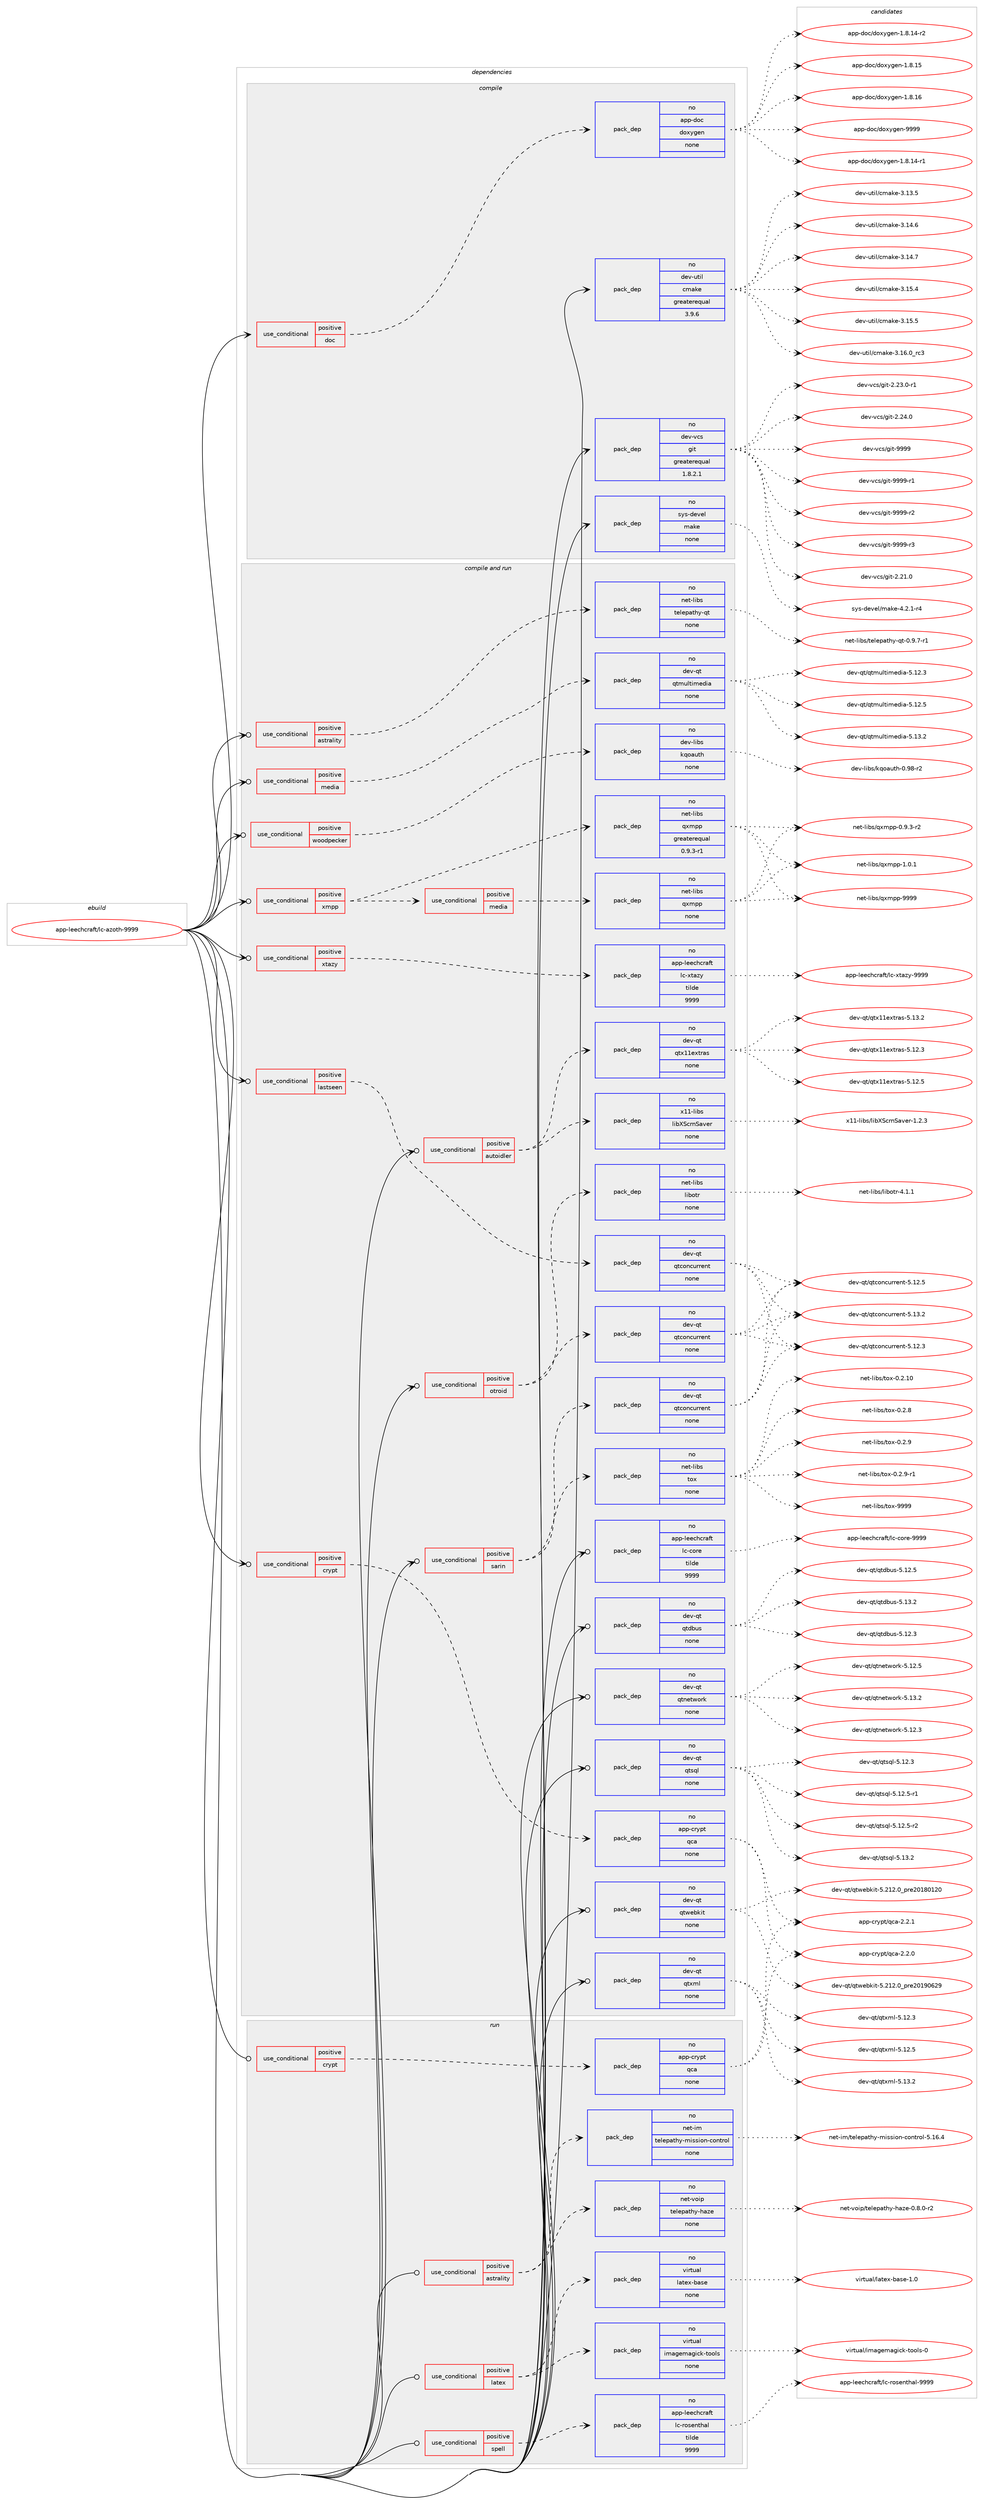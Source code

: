 digraph prolog {

# *************
# Graph options
# *************

newrank=true;
concentrate=true;
compound=true;
graph [rankdir=LR,fontname=Helvetica,fontsize=10,ranksep=1.5];#, ranksep=2.5, nodesep=0.2];
edge  [arrowhead=vee];
node  [fontname=Helvetica,fontsize=10];

# **********
# The ebuild
# **********

subgraph cluster_leftcol {
color=gray;
rank=same;
label=<<i>ebuild</i>>;
id [label="app-leechcraft/lc-azoth-9999", color=red, width=4, href="../app-leechcraft/lc-azoth-9999.svg"];
}

# ****************
# The dependencies
# ****************

subgraph cluster_midcol {
color=gray;
label=<<i>dependencies</i>>;
subgraph cluster_compile {
fillcolor="#eeeeee";
style=filled;
label=<<i>compile</i>>;
subgraph cond118592 {
dependency496349 [label=<<TABLE BORDER="0" CELLBORDER="1" CELLSPACING="0" CELLPADDING="4"><TR><TD ROWSPAN="3" CELLPADDING="10">use_conditional</TD></TR><TR><TD>positive</TD></TR><TR><TD>doc</TD></TR></TABLE>>, shape=none, color=red];
subgraph pack368784 {
dependency496350 [label=<<TABLE BORDER="0" CELLBORDER="1" CELLSPACING="0" CELLPADDING="4" WIDTH="220"><TR><TD ROWSPAN="6" CELLPADDING="30">pack_dep</TD></TR><TR><TD WIDTH="110">no</TD></TR><TR><TD>app-doc</TD></TR><TR><TD>doxygen</TD></TR><TR><TD>none</TD></TR><TR><TD></TD></TR></TABLE>>, shape=none, color=blue];
}
dependency496349:e -> dependency496350:w [weight=20,style="dashed",arrowhead="vee"];
}
id:e -> dependency496349:w [weight=20,style="solid",arrowhead="vee"];
subgraph pack368785 {
dependency496351 [label=<<TABLE BORDER="0" CELLBORDER="1" CELLSPACING="0" CELLPADDING="4" WIDTH="220"><TR><TD ROWSPAN="6" CELLPADDING="30">pack_dep</TD></TR><TR><TD WIDTH="110">no</TD></TR><TR><TD>dev-util</TD></TR><TR><TD>cmake</TD></TR><TR><TD>greaterequal</TD></TR><TR><TD>3.9.6</TD></TR></TABLE>>, shape=none, color=blue];
}
id:e -> dependency496351:w [weight=20,style="solid",arrowhead="vee"];
subgraph pack368786 {
dependency496352 [label=<<TABLE BORDER="0" CELLBORDER="1" CELLSPACING="0" CELLPADDING="4" WIDTH="220"><TR><TD ROWSPAN="6" CELLPADDING="30">pack_dep</TD></TR><TR><TD WIDTH="110">no</TD></TR><TR><TD>dev-vcs</TD></TR><TR><TD>git</TD></TR><TR><TD>greaterequal</TD></TR><TR><TD>1.8.2.1</TD></TR></TABLE>>, shape=none, color=blue];
}
id:e -> dependency496352:w [weight=20,style="solid",arrowhead="vee"];
subgraph pack368787 {
dependency496353 [label=<<TABLE BORDER="0" CELLBORDER="1" CELLSPACING="0" CELLPADDING="4" WIDTH="220"><TR><TD ROWSPAN="6" CELLPADDING="30">pack_dep</TD></TR><TR><TD WIDTH="110">no</TD></TR><TR><TD>sys-devel</TD></TR><TR><TD>make</TD></TR><TR><TD>none</TD></TR><TR><TD></TD></TR></TABLE>>, shape=none, color=blue];
}
id:e -> dependency496353:w [weight=20,style="solid",arrowhead="vee"];
}
subgraph cluster_compileandrun {
fillcolor="#eeeeee";
style=filled;
label=<<i>compile and run</i>>;
subgraph cond118593 {
dependency496354 [label=<<TABLE BORDER="0" CELLBORDER="1" CELLSPACING="0" CELLPADDING="4"><TR><TD ROWSPAN="3" CELLPADDING="10">use_conditional</TD></TR><TR><TD>positive</TD></TR><TR><TD>astrality</TD></TR></TABLE>>, shape=none, color=red];
subgraph pack368788 {
dependency496355 [label=<<TABLE BORDER="0" CELLBORDER="1" CELLSPACING="0" CELLPADDING="4" WIDTH="220"><TR><TD ROWSPAN="6" CELLPADDING="30">pack_dep</TD></TR><TR><TD WIDTH="110">no</TD></TR><TR><TD>net-libs</TD></TR><TR><TD>telepathy-qt</TD></TR><TR><TD>none</TD></TR><TR><TD></TD></TR></TABLE>>, shape=none, color=blue];
}
dependency496354:e -> dependency496355:w [weight=20,style="dashed",arrowhead="vee"];
}
id:e -> dependency496354:w [weight=20,style="solid",arrowhead="odotvee"];
subgraph cond118594 {
dependency496356 [label=<<TABLE BORDER="0" CELLBORDER="1" CELLSPACING="0" CELLPADDING="4"><TR><TD ROWSPAN="3" CELLPADDING="10">use_conditional</TD></TR><TR><TD>positive</TD></TR><TR><TD>autoidler</TD></TR></TABLE>>, shape=none, color=red];
subgraph pack368789 {
dependency496357 [label=<<TABLE BORDER="0" CELLBORDER="1" CELLSPACING="0" CELLPADDING="4" WIDTH="220"><TR><TD ROWSPAN="6" CELLPADDING="30">pack_dep</TD></TR><TR><TD WIDTH="110">no</TD></TR><TR><TD>dev-qt</TD></TR><TR><TD>qtx11extras</TD></TR><TR><TD>none</TD></TR><TR><TD></TD></TR></TABLE>>, shape=none, color=blue];
}
dependency496356:e -> dependency496357:w [weight=20,style="dashed",arrowhead="vee"];
subgraph pack368790 {
dependency496358 [label=<<TABLE BORDER="0" CELLBORDER="1" CELLSPACING="0" CELLPADDING="4" WIDTH="220"><TR><TD ROWSPAN="6" CELLPADDING="30">pack_dep</TD></TR><TR><TD WIDTH="110">no</TD></TR><TR><TD>x11-libs</TD></TR><TR><TD>libXScrnSaver</TD></TR><TR><TD>none</TD></TR><TR><TD></TD></TR></TABLE>>, shape=none, color=blue];
}
dependency496356:e -> dependency496358:w [weight=20,style="dashed",arrowhead="vee"];
}
id:e -> dependency496356:w [weight=20,style="solid",arrowhead="odotvee"];
subgraph cond118595 {
dependency496359 [label=<<TABLE BORDER="0" CELLBORDER="1" CELLSPACING="0" CELLPADDING="4"><TR><TD ROWSPAN="3" CELLPADDING="10">use_conditional</TD></TR><TR><TD>positive</TD></TR><TR><TD>crypt</TD></TR></TABLE>>, shape=none, color=red];
subgraph pack368791 {
dependency496360 [label=<<TABLE BORDER="0" CELLBORDER="1" CELLSPACING="0" CELLPADDING="4" WIDTH="220"><TR><TD ROWSPAN="6" CELLPADDING="30">pack_dep</TD></TR><TR><TD WIDTH="110">no</TD></TR><TR><TD>app-crypt</TD></TR><TR><TD>qca</TD></TR><TR><TD>none</TD></TR><TR><TD></TD></TR></TABLE>>, shape=none, color=blue];
}
dependency496359:e -> dependency496360:w [weight=20,style="dashed",arrowhead="vee"];
}
id:e -> dependency496359:w [weight=20,style="solid",arrowhead="odotvee"];
subgraph cond118596 {
dependency496361 [label=<<TABLE BORDER="0" CELLBORDER="1" CELLSPACING="0" CELLPADDING="4"><TR><TD ROWSPAN="3" CELLPADDING="10">use_conditional</TD></TR><TR><TD>positive</TD></TR><TR><TD>lastseen</TD></TR></TABLE>>, shape=none, color=red];
subgraph pack368792 {
dependency496362 [label=<<TABLE BORDER="0" CELLBORDER="1" CELLSPACING="0" CELLPADDING="4" WIDTH="220"><TR><TD ROWSPAN="6" CELLPADDING="30">pack_dep</TD></TR><TR><TD WIDTH="110">no</TD></TR><TR><TD>dev-qt</TD></TR><TR><TD>qtconcurrent</TD></TR><TR><TD>none</TD></TR><TR><TD></TD></TR></TABLE>>, shape=none, color=blue];
}
dependency496361:e -> dependency496362:w [weight=20,style="dashed",arrowhead="vee"];
}
id:e -> dependency496361:w [weight=20,style="solid",arrowhead="odotvee"];
subgraph cond118597 {
dependency496363 [label=<<TABLE BORDER="0" CELLBORDER="1" CELLSPACING="0" CELLPADDING="4"><TR><TD ROWSPAN="3" CELLPADDING="10">use_conditional</TD></TR><TR><TD>positive</TD></TR><TR><TD>media</TD></TR></TABLE>>, shape=none, color=red];
subgraph pack368793 {
dependency496364 [label=<<TABLE BORDER="0" CELLBORDER="1" CELLSPACING="0" CELLPADDING="4" WIDTH="220"><TR><TD ROWSPAN="6" CELLPADDING="30">pack_dep</TD></TR><TR><TD WIDTH="110">no</TD></TR><TR><TD>dev-qt</TD></TR><TR><TD>qtmultimedia</TD></TR><TR><TD>none</TD></TR><TR><TD></TD></TR></TABLE>>, shape=none, color=blue];
}
dependency496363:e -> dependency496364:w [weight=20,style="dashed",arrowhead="vee"];
}
id:e -> dependency496363:w [weight=20,style="solid",arrowhead="odotvee"];
subgraph cond118598 {
dependency496365 [label=<<TABLE BORDER="0" CELLBORDER="1" CELLSPACING="0" CELLPADDING="4"><TR><TD ROWSPAN="3" CELLPADDING="10">use_conditional</TD></TR><TR><TD>positive</TD></TR><TR><TD>otroid</TD></TR></TABLE>>, shape=none, color=red];
subgraph pack368794 {
dependency496366 [label=<<TABLE BORDER="0" CELLBORDER="1" CELLSPACING="0" CELLPADDING="4" WIDTH="220"><TR><TD ROWSPAN="6" CELLPADDING="30">pack_dep</TD></TR><TR><TD WIDTH="110">no</TD></TR><TR><TD>dev-qt</TD></TR><TR><TD>qtconcurrent</TD></TR><TR><TD>none</TD></TR><TR><TD></TD></TR></TABLE>>, shape=none, color=blue];
}
dependency496365:e -> dependency496366:w [weight=20,style="dashed",arrowhead="vee"];
subgraph pack368795 {
dependency496367 [label=<<TABLE BORDER="0" CELLBORDER="1" CELLSPACING="0" CELLPADDING="4" WIDTH="220"><TR><TD ROWSPAN="6" CELLPADDING="30">pack_dep</TD></TR><TR><TD WIDTH="110">no</TD></TR><TR><TD>net-libs</TD></TR><TR><TD>libotr</TD></TR><TR><TD>none</TD></TR><TR><TD></TD></TR></TABLE>>, shape=none, color=blue];
}
dependency496365:e -> dependency496367:w [weight=20,style="dashed",arrowhead="vee"];
}
id:e -> dependency496365:w [weight=20,style="solid",arrowhead="odotvee"];
subgraph cond118599 {
dependency496368 [label=<<TABLE BORDER="0" CELLBORDER="1" CELLSPACING="0" CELLPADDING="4"><TR><TD ROWSPAN="3" CELLPADDING="10">use_conditional</TD></TR><TR><TD>positive</TD></TR><TR><TD>sarin</TD></TR></TABLE>>, shape=none, color=red];
subgraph pack368796 {
dependency496369 [label=<<TABLE BORDER="0" CELLBORDER="1" CELLSPACING="0" CELLPADDING="4" WIDTH="220"><TR><TD ROWSPAN="6" CELLPADDING="30">pack_dep</TD></TR><TR><TD WIDTH="110">no</TD></TR><TR><TD>dev-qt</TD></TR><TR><TD>qtconcurrent</TD></TR><TR><TD>none</TD></TR><TR><TD></TD></TR></TABLE>>, shape=none, color=blue];
}
dependency496368:e -> dependency496369:w [weight=20,style="dashed",arrowhead="vee"];
subgraph pack368797 {
dependency496370 [label=<<TABLE BORDER="0" CELLBORDER="1" CELLSPACING="0" CELLPADDING="4" WIDTH="220"><TR><TD ROWSPAN="6" CELLPADDING="30">pack_dep</TD></TR><TR><TD WIDTH="110">no</TD></TR><TR><TD>net-libs</TD></TR><TR><TD>tox</TD></TR><TR><TD>none</TD></TR><TR><TD></TD></TR></TABLE>>, shape=none, color=blue];
}
dependency496368:e -> dependency496370:w [weight=20,style="dashed",arrowhead="vee"];
}
id:e -> dependency496368:w [weight=20,style="solid",arrowhead="odotvee"];
subgraph cond118600 {
dependency496371 [label=<<TABLE BORDER="0" CELLBORDER="1" CELLSPACING="0" CELLPADDING="4"><TR><TD ROWSPAN="3" CELLPADDING="10">use_conditional</TD></TR><TR><TD>positive</TD></TR><TR><TD>woodpecker</TD></TR></TABLE>>, shape=none, color=red];
subgraph pack368798 {
dependency496372 [label=<<TABLE BORDER="0" CELLBORDER="1" CELLSPACING="0" CELLPADDING="4" WIDTH="220"><TR><TD ROWSPAN="6" CELLPADDING="30">pack_dep</TD></TR><TR><TD WIDTH="110">no</TD></TR><TR><TD>dev-libs</TD></TR><TR><TD>kqoauth</TD></TR><TR><TD>none</TD></TR><TR><TD></TD></TR></TABLE>>, shape=none, color=blue];
}
dependency496371:e -> dependency496372:w [weight=20,style="dashed",arrowhead="vee"];
}
id:e -> dependency496371:w [weight=20,style="solid",arrowhead="odotvee"];
subgraph cond118601 {
dependency496373 [label=<<TABLE BORDER="0" CELLBORDER="1" CELLSPACING="0" CELLPADDING="4"><TR><TD ROWSPAN="3" CELLPADDING="10">use_conditional</TD></TR><TR><TD>positive</TD></TR><TR><TD>xmpp</TD></TR></TABLE>>, shape=none, color=red];
subgraph pack368799 {
dependency496374 [label=<<TABLE BORDER="0" CELLBORDER="1" CELLSPACING="0" CELLPADDING="4" WIDTH="220"><TR><TD ROWSPAN="6" CELLPADDING="30">pack_dep</TD></TR><TR><TD WIDTH="110">no</TD></TR><TR><TD>net-libs</TD></TR><TR><TD>qxmpp</TD></TR><TR><TD>greaterequal</TD></TR><TR><TD>0.9.3-r1</TD></TR></TABLE>>, shape=none, color=blue];
}
dependency496373:e -> dependency496374:w [weight=20,style="dashed",arrowhead="vee"];
subgraph cond118602 {
dependency496375 [label=<<TABLE BORDER="0" CELLBORDER="1" CELLSPACING="0" CELLPADDING="4"><TR><TD ROWSPAN="3" CELLPADDING="10">use_conditional</TD></TR><TR><TD>positive</TD></TR><TR><TD>media</TD></TR></TABLE>>, shape=none, color=red];
subgraph pack368800 {
dependency496376 [label=<<TABLE BORDER="0" CELLBORDER="1" CELLSPACING="0" CELLPADDING="4" WIDTH="220"><TR><TD ROWSPAN="6" CELLPADDING="30">pack_dep</TD></TR><TR><TD WIDTH="110">no</TD></TR><TR><TD>net-libs</TD></TR><TR><TD>qxmpp</TD></TR><TR><TD>none</TD></TR><TR><TD></TD></TR></TABLE>>, shape=none, color=blue];
}
dependency496375:e -> dependency496376:w [weight=20,style="dashed",arrowhead="vee"];
}
dependency496373:e -> dependency496375:w [weight=20,style="dashed",arrowhead="vee"];
}
id:e -> dependency496373:w [weight=20,style="solid",arrowhead="odotvee"];
subgraph cond118603 {
dependency496377 [label=<<TABLE BORDER="0" CELLBORDER="1" CELLSPACING="0" CELLPADDING="4"><TR><TD ROWSPAN="3" CELLPADDING="10">use_conditional</TD></TR><TR><TD>positive</TD></TR><TR><TD>xtazy</TD></TR></TABLE>>, shape=none, color=red];
subgraph pack368801 {
dependency496378 [label=<<TABLE BORDER="0" CELLBORDER="1" CELLSPACING="0" CELLPADDING="4" WIDTH="220"><TR><TD ROWSPAN="6" CELLPADDING="30">pack_dep</TD></TR><TR><TD WIDTH="110">no</TD></TR><TR><TD>app-leechcraft</TD></TR><TR><TD>lc-xtazy</TD></TR><TR><TD>tilde</TD></TR><TR><TD>9999</TD></TR></TABLE>>, shape=none, color=blue];
}
dependency496377:e -> dependency496378:w [weight=20,style="dashed",arrowhead="vee"];
}
id:e -> dependency496377:w [weight=20,style="solid",arrowhead="odotvee"];
subgraph pack368802 {
dependency496379 [label=<<TABLE BORDER="0" CELLBORDER="1" CELLSPACING="0" CELLPADDING="4" WIDTH="220"><TR><TD ROWSPAN="6" CELLPADDING="30">pack_dep</TD></TR><TR><TD WIDTH="110">no</TD></TR><TR><TD>app-leechcraft</TD></TR><TR><TD>lc-core</TD></TR><TR><TD>tilde</TD></TR><TR><TD>9999</TD></TR></TABLE>>, shape=none, color=blue];
}
id:e -> dependency496379:w [weight=20,style="solid",arrowhead="odotvee"];
subgraph pack368803 {
dependency496380 [label=<<TABLE BORDER="0" CELLBORDER="1" CELLSPACING="0" CELLPADDING="4" WIDTH="220"><TR><TD ROWSPAN="6" CELLPADDING="30">pack_dep</TD></TR><TR><TD WIDTH="110">no</TD></TR><TR><TD>dev-qt</TD></TR><TR><TD>qtdbus</TD></TR><TR><TD>none</TD></TR><TR><TD></TD></TR></TABLE>>, shape=none, color=blue];
}
id:e -> dependency496380:w [weight=20,style="solid",arrowhead="odotvee"];
subgraph pack368804 {
dependency496381 [label=<<TABLE BORDER="0" CELLBORDER="1" CELLSPACING="0" CELLPADDING="4" WIDTH="220"><TR><TD ROWSPAN="6" CELLPADDING="30">pack_dep</TD></TR><TR><TD WIDTH="110">no</TD></TR><TR><TD>dev-qt</TD></TR><TR><TD>qtnetwork</TD></TR><TR><TD>none</TD></TR><TR><TD></TD></TR></TABLE>>, shape=none, color=blue];
}
id:e -> dependency496381:w [weight=20,style="solid",arrowhead="odotvee"];
subgraph pack368805 {
dependency496382 [label=<<TABLE BORDER="0" CELLBORDER="1" CELLSPACING="0" CELLPADDING="4" WIDTH="220"><TR><TD ROWSPAN="6" CELLPADDING="30">pack_dep</TD></TR><TR><TD WIDTH="110">no</TD></TR><TR><TD>dev-qt</TD></TR><TR><TD>qtsql</TD></TR><TR><TD>none</TD></TR><TR><TD></TD></TR></TABLE>>, shape=none, color=blue];
}
id:e -> dependency496382:w [weight=20,style="solid",arrowhead="odotvee"];
subgraph pack368806 {
dependency496383 [label=<<TABLE BORDER="0" CELLBORDER="1" CELLSPACING="0" CELLPADDING="4" WIDTH="220"><TR><TD ROWSPAN="6" CELLPADDING="30">pack_dep</TD></TR><TR><TD WIDTH="110">no</TD></TR><TR><TD>dev-qt</TD></TR><TR><TD>qtwebkit</TD></TR><TR><TD>none</TD></TR><TR><TD></TD></TR></TABLE>>, shape=none, color=blue];
}
id:e -> dependency496383:w [weight=20,style="solid",arrowhead="odotvee"];
subgraph pack368807 {
dependency496384 [label=<<TABLE BORDER="0" CELLBORDER="1" CELLSPACING="0" CELLPADDING="4" WIDTH="220"><TR><TD ROWSPAN="6" CELLPADDING="30">pack_dep</TD></TR><TR><TD WIDTH="110">no</TD></TR><TR><TD>dev-qt</TD></TR><TR><TD>qtxml</TD></TR><TR><TD>none</TD></TR><TR><TD></TD></TR></TABLE>>, shape=none, color=blue];
}
id:e -> dependency496384:w [weight=20,style="solid",arrowhead="odotvee"];
}
subgraph cluster_run {
fillcolor="#eeeeee";
style=filled;
label=<<i>run</i>>;
subgraph cond118604 {
dependency496385 [label=<<TABLE BORDER="0" CELLBORDER="1" CELLSPACING="0" CELLPADDING="4"><TR><TD ROWSPAN="3" CELLPADDING="10">use_conditional</TD></TR><TR><TD>positive</TD></TR><TR><TD>astrality</TD></TR></TABLE>>, shape=none, color=red];
subgraph pack368808 {
dependency496386 [label=<<TABLE BORDER="0" CELLBORDER="1" CELLSPACING="0" CELLPADDING="4" WIDTH="220"><TR><TD ROWSPAN="6" CELLPADDING="30">pack_dep</TD></TR><TR><TD WIDTH="110">no</TD></TR><TR><TD>net-im</TD></TR><TR><TD>telepathy-mission-control</TD></TR><TR><TD>none</TD></TR><TR><TD></TD></TR></TABLE>>, shape=none, color=blue];
}
dependency496385:e -> dependency496386:w [weight=20,style="dashed",arrowhead="vee"];
subgraph pack368809 {
dependency496387 [label=<<TABLE BORDER="0" CELLBORDER="1" CELLSPACING="0" CELLPADDING="4" WIDTH="220"><TR><TD ROWSPAN="6" CELLPADDING="30">pack_dep</TD></TR><TR><TD WIDTH="110">no</TD></TR><TR><TD>net-voip</TD></TR><TR><TD>telepathy-haze</TD></TR><TR><TD>none</TD></TR><TR><TD></TD></TR></TABLE>>, shape=none, color=blue];
}
dependency496385:e -> dependency496387:w [weight=20,style="dashed",arrowhead="vee"];
}
id:e -> dependency496385:w [weight=20,style="solid",arrowhead="odot"];
subgraph cond118605 {
dependency496388 [label=<<TABLE BORDER="0" CELLBORDER="1" CELLSPACING="0" CELLPADDING="4"><TR><TD ROWSPAN="3" CELLPADDING="10">use_conditional</TD></TR><TR><TD>positive</TD></TR><TR><TD>crypt</TD></TR></TABLE>>, shape=none, color=red];
subgraph pack368810 {
dependency496389 [label=<<TABLE BORDER="0" CELLBORDER="1" CELLSPACING="0" CELLPADDING="4" WIDTH="220"><TR><TD ROWSPAN="6" CELLPADDING="30">pack_dep</TD></TR><TR><TD WIDTH="110">no</TD></TR><TR><TD>app-crypt</TD></TR><TR><TD>qca</TD></TR><TR><TD>none</TD></TR><TR><TD></TD></TR></TABLE>>, shape=none, color=blue];
}
dependency496388:e -> dependency496389:w [weight=20,style="dashed",arrowhead="vee"];
}
id:e -> dependency496388:w [weight=20,style="solid",arrowhead="odot"];
subgraph cond118606 {
dependency496390 [label=<<TABLE BORDER="0" CELLBORDER="1" CELLSPACING="0" CELLPADDING="4"><TR><TD ROWSPAN="3" CELLPADDING="10">use_conditional</TD></TR><TR><TD>positive</TD></TR><TR><TD>latex</TD></TR></TABLE>>, shape=none, color=red];
subgraph pack368811 {
dependency496391 [label=<<TABLE BORDER="0" CELLBORDER="1" CELLSPACING="0" CELLPADDING="4" WIDTH="220"><TR><TD ROWSPAN="6" CELLPADDING="30">pack_dep</TD></TR><TR><TD WIDTH="110">no</TD></TR><TR><TD>virtual</TD></TR><TR><TD>imagemagick-tools</TD></TR><TR><TD>none</TD></TR><TR><TD></TD></TR></TABLE>>, shape=none, color=blue];
}
dependency496390:e -> dependency496391:w [weight=20,style="dashed",arrowhead="vee"];
subgraph pack368812 {
dependency496392 [label=<<TABLE BORDER="0" CELLBORDER="1" CELLSPACING="0" CELLPADDING="4" WIDTH="220"><TR><TD ROWSPAN="6" CELLPADDING="30">pack_dep</TD></TR><TR><TD WIDTH="110">no</TD></TR><TR><TD>virtual</TD></TR><TR><TD>latex-base</TD></TR><TR><TD>none</TD></TR><TR><TD></TD></TR></TABLE>>, shape=none, color=blue];
}
dependency496390:e -> dependency496392:w [weight=20,style="dashed",arrowhead="vee"];
}
id:e -> dependency496390:w [weight=20,style="solid",arrowhead="odot"];
subgraph cond118607 {
dependency496393 [label=<<TABLE BORDER="0" CELLBORDER="1" CELLSPACING="0" CELLPADDING="4"><TR><TD ROWSPAN="3" CELLPADDING="10">use_conditional</TD></TR><TR><TD>positive</TD></TR><TR><TD>spell</TD></TR></TABLE>>, shape=none, color=red];
subgraph pack368813 {
dependency496394 [label=<<TABLE BORDER="0" CELLBORDER="1" CELLSPACING="0" CELLPADDING="4" WIDTH="220"><TR><TD ROWSPAN="6" CELLPADDING="30">pack_dep</TD></TR><TR><TD WIDTH="110">no</TD></TR><TR><TD>app-leechcraft</TD></TR><TR><TD>lc-rosenthal</TD></TR><TR><TD>tilde</TD></TR><TR><TD>9999</TD></TR></TABLE>>, shape=none, color=blue];
}
dependency496393:e -> dependency496394:w [weight=20,style="dashed",arrowhead="vee"];
}
id:e -> dependency496393:w [weight=20,style="solid",arrowhead="odot"];
}
}

# **************
# The candidates
# **************

subgraph cluster_choices {
rank=same;
color=gray;
label=<<i>candidates</i>>;

subgraph choice368784 {
color=black;
nodesep=1;
choice97112112451001119947100111120121103101110454946564649524511449 [label="app-doc/doxygen-1.8.14-r1", color=red, width=4,href="../app-doc/doxygen-1.8.14-r1.svg"];
choice97112112451001119947100111120121103101110454946564649524511450 [label="app-doc/doxygen-1.8.14-r2", color=red, width=4,href="../app-doc/doxygen-1.8.14-r2.svg"];
choice9711211245100111994710011112012110310111045494656464953 [label="app-doc/doxygen-1.8.15", color=red, width=4,href="../app-doc/doxygen-1.8.15.svg"];
choice9711211245100111994710011112012110310111045494656464954 [label="app-doc/doxygen-1.8.16", color=red, width=4,href="../app-doc/doxygen-1.8.16.svg"];
choice971121124510011199471001111201211031011104557575757 [label="app-doc/doxygen-9999", color=red, width=4,href="../app-doc/doxygen-9999.svg"];
dependency496350:e -> choice97112112451001119947100111120121103101110454946564649524511449:w [style=dotted,weight="100"];
dependency496350:e -> choice97112112451001119947100111120121103101110454946564649524511450:w [style=dotted,weight="100"];
dependency496350:e -> choice9711211245100111994710011112012110310111045494656464953:w [style=dotted,weight="100"];
dependency496350:e -> choice9711211245100111994710011112012110310111045494656464954:w [style=dotted,weight="100"];
dependency496350:e -> choice971121124510011199471001111201211031011104557575757:w [style=dotted,weight="100"];
}
subgraph choice368785 {
color=black;
nodesep=1;
choice1001011184511711610510847991099710710145514649514653 [label="dev-util/cmake-3.13.5", color=red, width=4,href="../dev-util/cmake-3.13.5.svg"];
choice1001011184511711610510847991099710710145514649524654 [label="dev-util/cmake-3.14.6", color=red, width=4,href="../dev-util/cmake-3.14.6.svg"];
choice1001011184511711610510847991099710710145514649524655 [label="dev-util/cmake-3.14.7", color=red, width=4,href="../dev-util/cmake-3.14.7.svg"];
choice1001011184511711610510847991099710710145514649534652 [label="dev-util/cmake-3.15.4", color=red, width=4,href="../dev-util/cmake-3.15.4.svg"];
choice1001011184511711610510847991099710710145514649534653 [label="dev-util/cmake-3.15.5", color=red, width=4,href="../dev-util/cmake-3.15.5.svg"];
choice1001011184511711610510847991099710710145514649544648951149951 [label="dev-util/cmake-3.16.0_rc3", color=red, width=4,href="../dev-util/cmake-3.16.0_rc3.svg"];
dependency496351:e -> choice1001011184511711610510847991099710710145514649514653:w [style=dotted,weight="100"];
dependency496351:e -> choice1001011184511711610510847991099710710145514649524654:w [style=dotted,weight="100"];
dependency496351:e -> choice1001011184511711610510847991099710710145514649524655:w [style=dotted,weight="100"];
dependency496351:e -> choice1001011184511711610510847991099710710145514649534652:w [style=dotted,weight="100"];
dependency496351:e -> choice1001011184511711610510847991099710710145514649534653:w [style=dotted,weight="100"];
dependency496351:e -> choice1001011184511711610510847991099710710145514649544648951149951:w [style=dotted,weight="100"];
}
subgraph choice368786 {
color=black;
nodesep=1;
choice10010111845118991154710310511645504650494648 [label="dev-vcs/git-2.21.0", color=red, width=4,href="../dev-vcs/git-2.21.0.svg"];
choice100101118451189911547103105116455046505146484511449 [label="dev-vcs/git-2.23.0-r1", color=red, width=4,href="../dev-vcs/git-2.23.0-r1.svg"];
choice10010111845118991154710310511645504650524648 [label="dev-vcs/git-2.24.0", color=red, width=4,href="../dev-vcs/git-2.24.0.svg"];
choice1001011184511899115471031051164557575757 [label="dev-vcs/git-9999", color=red, width=4,href="../dev-vcs/git-9999.svg"];
choice10010111845118991154710310511645575757574511449 [label="dev-vcs/git-9999-r1", color=red, width=4,href="../dev-vcs/git-9999-r1.svg"];
choice10010111845118991154710310511645575757574511450 [label="dev-vcs/git-9999-r2", color=red, width=4,href="../dev-vcs/git-9999-r2.svg"];
choice10010111845118991154710310511645575757574511451 [label="dev-vcs/git-9999-r3", color=red, width=4,href="../dev-vcs/git-9999-r3.svg"];
dependency496352:e -> choice10010111845118991154710310511645504650494648:w [style=dotted,weight="100"];
dependency496352:e -> choice100101118451189911547103105116455046505146484511449:w [style=dotted,weight="100"];
dependency496352:e -> choice10010111845118991154710310511645504650524648:w [style=dotted,weight="100"];
dependency496352:e -> choice1001011184511899115471031051164557575757:w [style=dotted,weight="100"];
dependency496352:e -> choice10010111845118991154710310511645575757574511449:w [style=dotted,weight="100"];
dependency496352:e -> choice10010111845118991154710310511645575757574511450:w [style=dotted,weight="100"];
dependency496352:e -> choice10010111845118991154710310511645575757574511451:w [style=dotted,weight="100"];
}
subgraph choice368787 {
color=black;
nodesep=1;
choice1151211154510010111810110847109971071014552465046494511452 [label="sys-devel/make-4.2.1-r4", color=red, width=4,href="../sys-devel/make-4.2.1-r4.svg"];
dependency496353:e -> choice1151211154510010111810110847109971071014552465046494511452:w [style=dotted,weight="100"];
}
subgraph choice368788 {
color=black;
nodesep=1;
choice11010111645108105981154711610110810111297116104121451131164548465746554511449 [label="net-libs/telepathy-qt-0.9.7-r1", color=red, width=4,href="../net-libs/telepathy-qt-0.9.7-r1.svg"];
dependency496355:e -> choice11010111645108105981154711610110810111297116104121451131164548465746554511449:w [style=dotted,weight="100"];
}
subgraph choice368789 {
color=black;
nodesep=1;
choice100101118451131164711311612049491011201161149711545534649504651 [label="dev-qt/qtx11extras-5.12.3", color=red, width=4,href="../dev-qt/qtx11extras-5.12.3.svg"];
choice100101118451131164711311612049491011201161149711545534649504653 [label="dev-qt/qtx11extras-5.12.5", color=red, width=4,href="../dev-qt/qtx11extras-5.12.5.svg"];
choice100101118451131164711311612049491011201161149711545534649514650 [label="dev-qt/qtx11extras-5.13.2", color=red, width=4,href="../dev-qt/qtx11extras-5.13.2.svg"];
dependency496357:e -> choice100101118451131164711311612049491011201161149711545534649504651:w [style=dotted,weight="100"];
dependency496357:e -> choice100101118451131164711311612049491011201161149711545534649504653:w [style=dotted,weight="100"];
dependency496357:e -> choice100101118451131164711311612049491011201161149711545534649514650:w [style=dotted,weight="100"];
}
subgraph choice368790 {
color=black;
nodesep=1;
choice1204949451081059811547108105988883991141108397118101114454946504651 [label="x11-libs/libXScrnSaver-1.2.3", color=red, width=4,href="../x11-libs/libXScrnSaver-1.2.3.svg"];
dependency496358:e -> choice1204949451081059811547108105988883991141108397118101114454946504651:w [style=dotted,weight="100"];
}
subgraph choice368791 {
color=black;
nodesep=1;
choice971121124599114121112116471139997455046504648 [label="app-crypt/qca-2.2.0", color=red, width=4,href="../app-crypt/qca-2.2.0.svg"];
choice971121124599114121112116471139997455046504649 [label="app-crypt/qca-2.2.1", color=red, width=4,href="../app-crypt/qca-2.2.1.svg"];
dependency496360:e -> choice971121124599114121112116471139997455046504648:w [style=dotted,weight="100"];
dependency496360:e -> choice971121124599114121112116471139997455046504649:w [style=dotted,weight="100"];
}
subgraph choice368792 {
color=black;
nodesep=1;
choice1001011184511311647113116991111109911711411410111011645534649504651 [label="dev-qt/qtconcurrent-5.12.3", color=red, width=4,href="../dev-qt/qtconcurrent-5.12.3.svg"];
choice1001011184511311647113116991111109911711411410111011645534649504653 [label="dev-qt/qtconcurrent-5.12.5", color=red, width=4,href="../dev-qt/qtconcurrent-5.12.5.svg"];
choice1001011184511311647113116991111109911711411410111011645534649514650 [label="dev-qt/qtconcurrent-5.13.2", color=red, width=4,href="../dev-qt/qtconcurrent-5.13.2.svg"];
dependency496362:e -> choice1001011184511311647113116991111109911711411410111011645534649504651:w [style=dotted,weight="100"];
dependency496362:e -> choice1001011184511311647113116991111109911711411410111011645534649504653:w [style=dotted,weight="100"];
dependency496362:e -> choice1001011184511311647113116991111109911711411410111011645534649514650:w [style=dotted,weight="100"];
}
subgraph choice368793 {
color=black;
nodesep=1;
choice10010111845113116471131161091171081161051091011001059745534649504651 [label="dev-qt/qtmultimedia-5.12.3", color=red, width=4,href="../dev-qt/qtmultimedia-5.12.3.svg"];
choice10010111845113116471131161091171081161051091011001059745534649504653 [label="dev-qt/qtmultimedia-5.12.5", color=red, width=4,href="../dev-qt/qtmultimedia-5.12.5.svg"];
choice10010111845113116471131161091171081161051091011001059745534649514650 [label="dev-qt/qtmultimedia-5.13.2", color=red, width=4,href="../dev-qt/qtmultimedia-5.13.2.svg"];
dependency496364:e -> choice10010111845113116471131161091171081161051091011001059745534649504651:w [style=dotted,weight="100"];
dependency496364:e -> choice10010111845113116471131161091171081161051091011001059745534649504653:w [style=dotted,weight="100"];
dependency496364:e -> choice10010111845113116471131161091171081161051091011001059745534649514650:w [style=dotted,weight="100"];
}
subgraph choice368794 {
color=black;
nodesep=1;
choice1001011184511311647113116991111109911711411410111011645534649504651 [label="dev-qt/qtconcurrent-5.12.3", color=red, width=4,href="../dev-qt/qtconcurrent-5.12.3.svg"];
choice1001011184511311647113116991111109911711411410111011645534649504653 [label="dev-qt/qtconcurrent-5.12.5", color=red, width=4,href="../dev-qt/qtconcurrent-5.12.5.svg"];
choice1001011184511311647113116991111109911711411410111011645534649514650 [label="dev-qt/qtconcurrent-5.13.2", color=red, width=4,href="../dev-qt/qtconcurrent-5.13.2.svg"];
dependency496366:e -> choice1001011184511311647113116991111109911711411410111011645534649504651:w [style=dotted,weight="100"];
dependency496366:e -> choice1001011184511311647113116991111109911711411410111011645534649504653:w [style=dotted,weight="100"];
dependency496366:e -> choice1001011184511311647113116991111109911711411410111011645534649514650:w [style=dotted,weight="100"];
}
subgraph choice368795 {
color=black;
nodesep=1;
choice11010111645108105981154710810598111116114455246494649 [label="net-libs/libotr-4.1.1", color=red, width=4,href="../net-libs/libotr-4.1.1.svg"];
dependency496367:e -> choice11010111645108105981154710810598111116114455246494649:w [style=dotted,weight="100"];
}
subgraph choice368796 {
color=black;
nodesep=1;
choice1001011184511311647113116991111109911711411410111011645534649504651 [label="dev-qt/qtconcurrent-5.12.3", color=red, width=4,href="../dev-qt/qtconcurrent-5.12.3.svg"];
choice1001011184511311647113116991111109911711411410111011645534649504653 [label="dev-qt/qtconcurrent-5.12.5", color=red, width=4,href="../dev-qt/qtconcurrent-5.12.5.svg"];
choice1001011184511311647113116991111109911711411410111011645534649514650 [label="dev-qt/qtconcurrent-5.13.2", color=red, width=4,href="../dev-qt/qtconcurrent-5.13.2.svg"];
dependency496369:e -> choice1001011184511311647113116991111109911711411410111011645534649504651:w [style=dotted,weight="100"];
dependency496369:e -> choice1001011184511311647113116991111109911711411410111011645534649504653:w [style=dotted,weight="100"];
dependency496369:e -> choice1001011184511311647113116991111109911711411410111011645534649514650:w [style=dotted,weight="100"];
}
subgraph choice368797 {
color=black;
nodesep=1;
choice11010111645108105981154711611112045484650464948 [label="net-libs/tox-0.2.10", color=red, width=4,href="../net-libs/tox-0.2.10.svg"];
choice110101116451081059811547116111120454846504656 [label="net-libs/tox-0.2.8", color=red, width=4,href="../net-libs/tox-0.2.8.svg"];
choice110101116451081059811547116111120454846504657 [label="net-libs/tox-0.2.9", color=red, width=4,href="../net-libs/tox-0.2.9.svg"];
choice1101011164510810598115471161111204548465046574511449 [label="net-libs/tox-0.2.9-r1", color=red, width=4,href="../net-libs/tox-0.2.9-r1.svg"];
choice1101011164510810598115471161111204557575757 [label="net-libs/tox-9999", color=red, width=4,href="../net-libs/tox-9999.svg"];
dependency496370:e -> choice11010111645108105981154711611112045484650464948:w [style=dotted,weight="100"];
dependency496370:e -> choice110101116451081059811547116111120454846504656:w [style=dotted,weight="100"];
dependency496370:e -> choice110101116451081059811547116111120454846504657:w [style=dotted,weight="100"];
dependency496370:e -> choice1101011164510810598115471161111204548465046574511449:w [style=dotted,weight="100"];
dependency496370:e -> choice1101011164510810598115471161111204557575757:w [style=dotted,weight="100"];
}
subgraph choice368798 {
color=black;
nodesep=1;
choice1001011184510810598115471071131119711711610445484657564511450 [label="dev-libs/kqoauth-0.98-r2", color=red, width=4,href="../dev-libs/kqoauth-0.98-r2.svg"];
dependency496372:e -> choice1001011184510810598115471071131119711711610445484657564511450:w [style=dotted,weight="100"];
}
subgraph choice368799 {
color=black;
nodesep=1;
choice1101011164510810598115471131201091121124548465746514511450 [label="net-libs/qxmpp-0.9.3-r2", color=red, width=4,href="../net-libs/qxmpp-0.9.3-r2.svg"];
choice110101116451081059811547113120109112112454946484649 [label="net-libs/qxmpp-1.0.1", color=red, width=4,href="../net-libs/qxmpp-1.0.1.svg"];
choice1101011164510810598115471131201091121124557575757 [label="net-libs/qxmpp-9999", color=red, width=4,href="../net-libs/qxmpp-9999.svg"];
dependency496374:e -> choice1101011164510810598115471131201091121124548465746514511450:w [style=dotted,weight="100"];
dependency496374:e -> choice110101116451081059811547113120109112112454946484649:w [style=dotted,weight="100"];
dependency496374:e -> choice1101011164510810598115471131201091121124557575757:w [style=dotted,weight="100"];
}
subgraph choice368800 {
color=black;
nodesep=1;
choice1101011164510810598115471131201091121124548465746514511450 [label="net-libs/qxmpp-0.9.3-r2", color=red, width=4,href="../net-libs/qxmpp-0.9.3-r2.svg"];
choice110101116451081059811547113120109112112454946484649 [label="net-libs/qxmpp-1.0.1", color=red, width=4,href="../net-libs/qxmpp-1.0.1.svg"];
choice1101011164510810598115471131201091121124557575757 [label="net-libs/qxmpp-9999", color=red, width=4,href="../net-libs/qxmpp-9999.svg"];
dependency496376:e -> choice1101011164510810598115471131201091121124548465746514511450:w [style=dotted,weight="100"];
dependency496376:e -> choice110101116451081059811547113120109112112454946484649:w [style=dotted,weight="100"];
dependency496376:e -> choice1101011164510810598115471131201091121124557575757:w [style=dotted,weight="100"];
}
subgraph choice368801 {
color=black;
nodesep=1;
choice9711211245108101101991049911497102116471089945120116971221214557575757 [label="app-leechcraft/lc-xtazy-9999", color=red, width=4,href="../app-leechcraft/lc-xtazy-9999.svg"];
dependency496378:e -> choice9711211245108101101991049911497102116471089945120116971221214557575757:w [style=dotted,weight="100"];
}
subgraph choice368802 {
color=black;
nodesep=1;
choice9711211245108101101991049911497102116471089945991111141014557575757 [label="app-leechcraft/lc-core-9999", color=red, width=4,href="../app-leechcraft/lc-core-9999.svg"];
dependency496379:e -> choice9711211245108101101991049911497102116471089945991111141014557575757:w [style=dotted,weight="100"];
}
subgraph choice368803 {
color=black;
nodesep=1;
choice10010111845113116471131161009811711545534649504651 [label="dev-qt/qtdbus-5.12.3", color=red, width=4,href="../dev-qt/qtdbus-5.12.3.svg"];
choice10010111845113116471131161009811711545534649504653 [label="dev-qt/qtdbus-5.12.5", color=red, width=4,href="../dev-qt/qtdbus-5.12.5.svg"];
choice10010111845113116471131161009811711545534649514650 [label="dev-qt/qtdbus-5.13.2", color=red, width=4,href="../dev-qt/qtdbus-5.13.2.svg"];
dependency496380:e -> choice10010111845113116471131161009811711545534649504651:w [style=dotted,weight="100"];
dependency496380:e -> choice10010111845113116471131161009811711545534649504653:w [style=dotted,weight="100"];
dependency496380:e -> choice10010111845113116471131161009811711545534649514650:w [style=dotted,weight="100"];
}
subgraph choice368804 {
color=black;
nodesep=1;
choice100101118451131164711311611010111611911111410745534649504651 [label="dev-qt/qtnetwork-5.12.3", color=red, width=4,href="../dev-qt/qtnetwork-5.12.3.svg"];
choice100101118451131164711311611010111611911111410745534649504653 [label="dev-qt/qtnetwork-5.12.5", color=red, width=4,href="../dev-qt/qtnetwork-5.12.5.svg"];
choice100101118451131164711311611010111611911111410745534649514650 [label="dev-qt/qtnetwork-5.13.2", color=red, width=4,href="../dev-qt/qtnetwork-5.13.2.svg"];
dependency496381:e -> choice100101118451131164711311611010111611911111410745534649504651:w [style=dotted,weight="100"];
dependency496381:e -> choice100101118451131164711311611010111611911111410745534649504653:w [style=dotted,weight="100"];
dependency496381:e -> choice100101118451131164711311611010111611911111410745534649514650:w [style=dotted,weight="100"];
}
subgraph choice368805 {
color=black;
nodesep=1;
choice100101118451131164711311611511310845534649504651 [label="dev-qt/qtsql-5.12.3", color=red, width=4,href="../dev-qt/qtsql-5.12.3.svg"];
choice1001011184511311647113116115113108455346495046534511449 [label="dev-qt/qtsql-5.12.5-r1", color=red, width=4,href="../dev-qt/qtsql-5.12.5-r1.svg"];
choice1001011184511311647113116115113108455346495046534511450 [label="dev-qt/qtsql-5.12.5-r2", color=red, width=4,href="../dev-qt/qtsql-5.12.5-r2.svg"];
choice100101118451131164711311611511310845534649514650 [label="dev-qt/qtsql-5.13.2", color=red, width=4,href="../dev-qt/qtsql-5.13.2.svg"];
dependency496382:e -> choice100101118451131164711311611511310845534649504651:w [style=dotted,weight="100"];
dependency496382:e -> choice1001011184511311647113116115113108455346495046534511449:w [style=dotted,weight="100"];
dependency496382:e -> choice1001011184511311647113116115113108455346495046534511450:w [style=dotted,weight="100"];
dependency496382:e -> choice100101118451131164711311611511310845534649514650:w [style=dotted,weight="100"];
}
subgraph choice368806 {
color=black;
nodesep=1;
choice1001011184511311647113116119101981071051164553465049504648951121141015048495648495048 [label="dev-qt/qtwebkit-5.212.0_pre20180120", color=red, width=4,href="../dev-qt/qtwebkit-5.212.0_pre20180120.svg"];
choice1001011184511311647113116119101981071051164553465049504648951121141015048495748545057 [label="dev-qt/qtwebkit-5.212.0_pre20190629", color=red, width=4,href="../dev-qt/qtwebkit-5.212.0_pre20190629.svg"];
dependency496383:e -> choice1001011184511311647113116119101981071051164553465049504648951121141015048495648495048:w [style=dotted,weight="100"];
dependency496383:e -> choice1001011184511311647113116119101981071051164553465049504648951121141015048495748545057:w [style=dotted,weight="100"];
}
subgraph choice368807 {
color=black;
nodesep=1;
choice100101118451131164711311612010910845534649504651 [label="dev-qt/qtxml-5.12.3", color=red, width=4,href="../dev-qt/qtxml-5.12.3.svg"];
choice100101118451131164711311612010910845534649504653 [label="dev-qt/qtxml-5.12.5", color=red, width=4,href="../dev-qt/qtxml-5.12.5.svg"];
choice100101118451131164711311612010910845534649514650 [label="dev-qt/qtxml-5.13.2", color=red, width=4,href="../dev-qt/qtxml-5.13.2.svg"];
dependency496384:e -> choice100101118451131164711311612010910845534649504651:w [style=dotted,weight="100"];
dependency496384:e -> choice100101118451131164711311612010910845534649504653:w [style=dotted,weight="100"];
dependency496384:e -> choice100101118451131164711311612010910845534649514650:w [style=dotted,weight="100"];
}
subgraph choice368808 {
color=black;
nodesep=1;
choice11010111645105109471161011081011129711610412145109105115115105111110459911111011611411110845534649544652 [label="net-im/telepathy-mission-control-5.16.4", color=red, width=4,href="../net-im/telepathy-mission-control-5.16.4.svg"];
dependency496386:e -> choice11010111645105109471161011081011129711610412145109105115115105111110459911111011611411110845534649544652:w [style=dotted,weight="100"];
}
subgraph choice368809 {
color=black;
nodesep=1;
choice11010111645118111105112471161011081011129711610412145104971221014548465646484511450 [label="net-voip/telepathy-haze-0.8.0-r2", color=red, width=4,href="../net-voip/telepathy-haze-0.8.0-r2.svg"];
dependency496387:e -> choice11010111645118111105112471161011081011129711610412145104971221014548465646484511450:w [style=dotted,weight="100"];
}
subgraph choice368810 {
color=black;
nodesep=1;
choice971121124599114121112116471139997455046504648 [label="app-crypt/qca-2.2.0", color=red, width=4,href="../app-crypt/qca-2.2.0.svg"];
choice971121124599114121112116471139997455046504649 [label="app-crypt/qca-2.2.1", color=red, width=4,href="../app-crypt/qca-2.2.1.svg"];
dependency496389:e -> choice971121124599114121112116471139997455046504648:w [style=dotted,weight="100"];
dependency496389:e -> choice971121124599114121112116471139997455046504649:w [style=dotted,weight="100"];
}
subgraph choice368811 {
color=black;
nodesep=1;
choice1181051141161179710847105109971031011099710310599107451161111111081154548 [label="virtual/imagemagick-tools-0", color=red, width=4,href="../virtual/imagemagick-tools-0.svg"];
dependency496391:e -> choice1181051141161179710847105109971031011099710310599107451161111111081154548:w [style=dotted,weight="100"];
}
subgraph choice368812 {
color=black;
nodesep=1;
choice11810511411611797108471089711610112045989711510145494648 [label="virtual/latex-base-1.0", color=red, width=4,href="../virtual/latex-base-1.0.svg"];
dependency496392:e -> choice11810511411611797108471089711610112045989711510145494648:w [style=dotted,weight="100"];
}
subgraph choice368813 {
color=black;
nodesep=1;
choice9711211245108101101991049911497102116471089945114111115101110116104971084557575757 [label="app-leechcraft/lc-rosenthal-9999", color=red, width=4,href="../app-leechcraft/lc-rosenthal-9999.svg"];
dependency496394:e -> choice9711211245108101101991049911497102116471089945114111115101110116104971084557575757:w [style=dotted,weight="100"];
}
}

}
